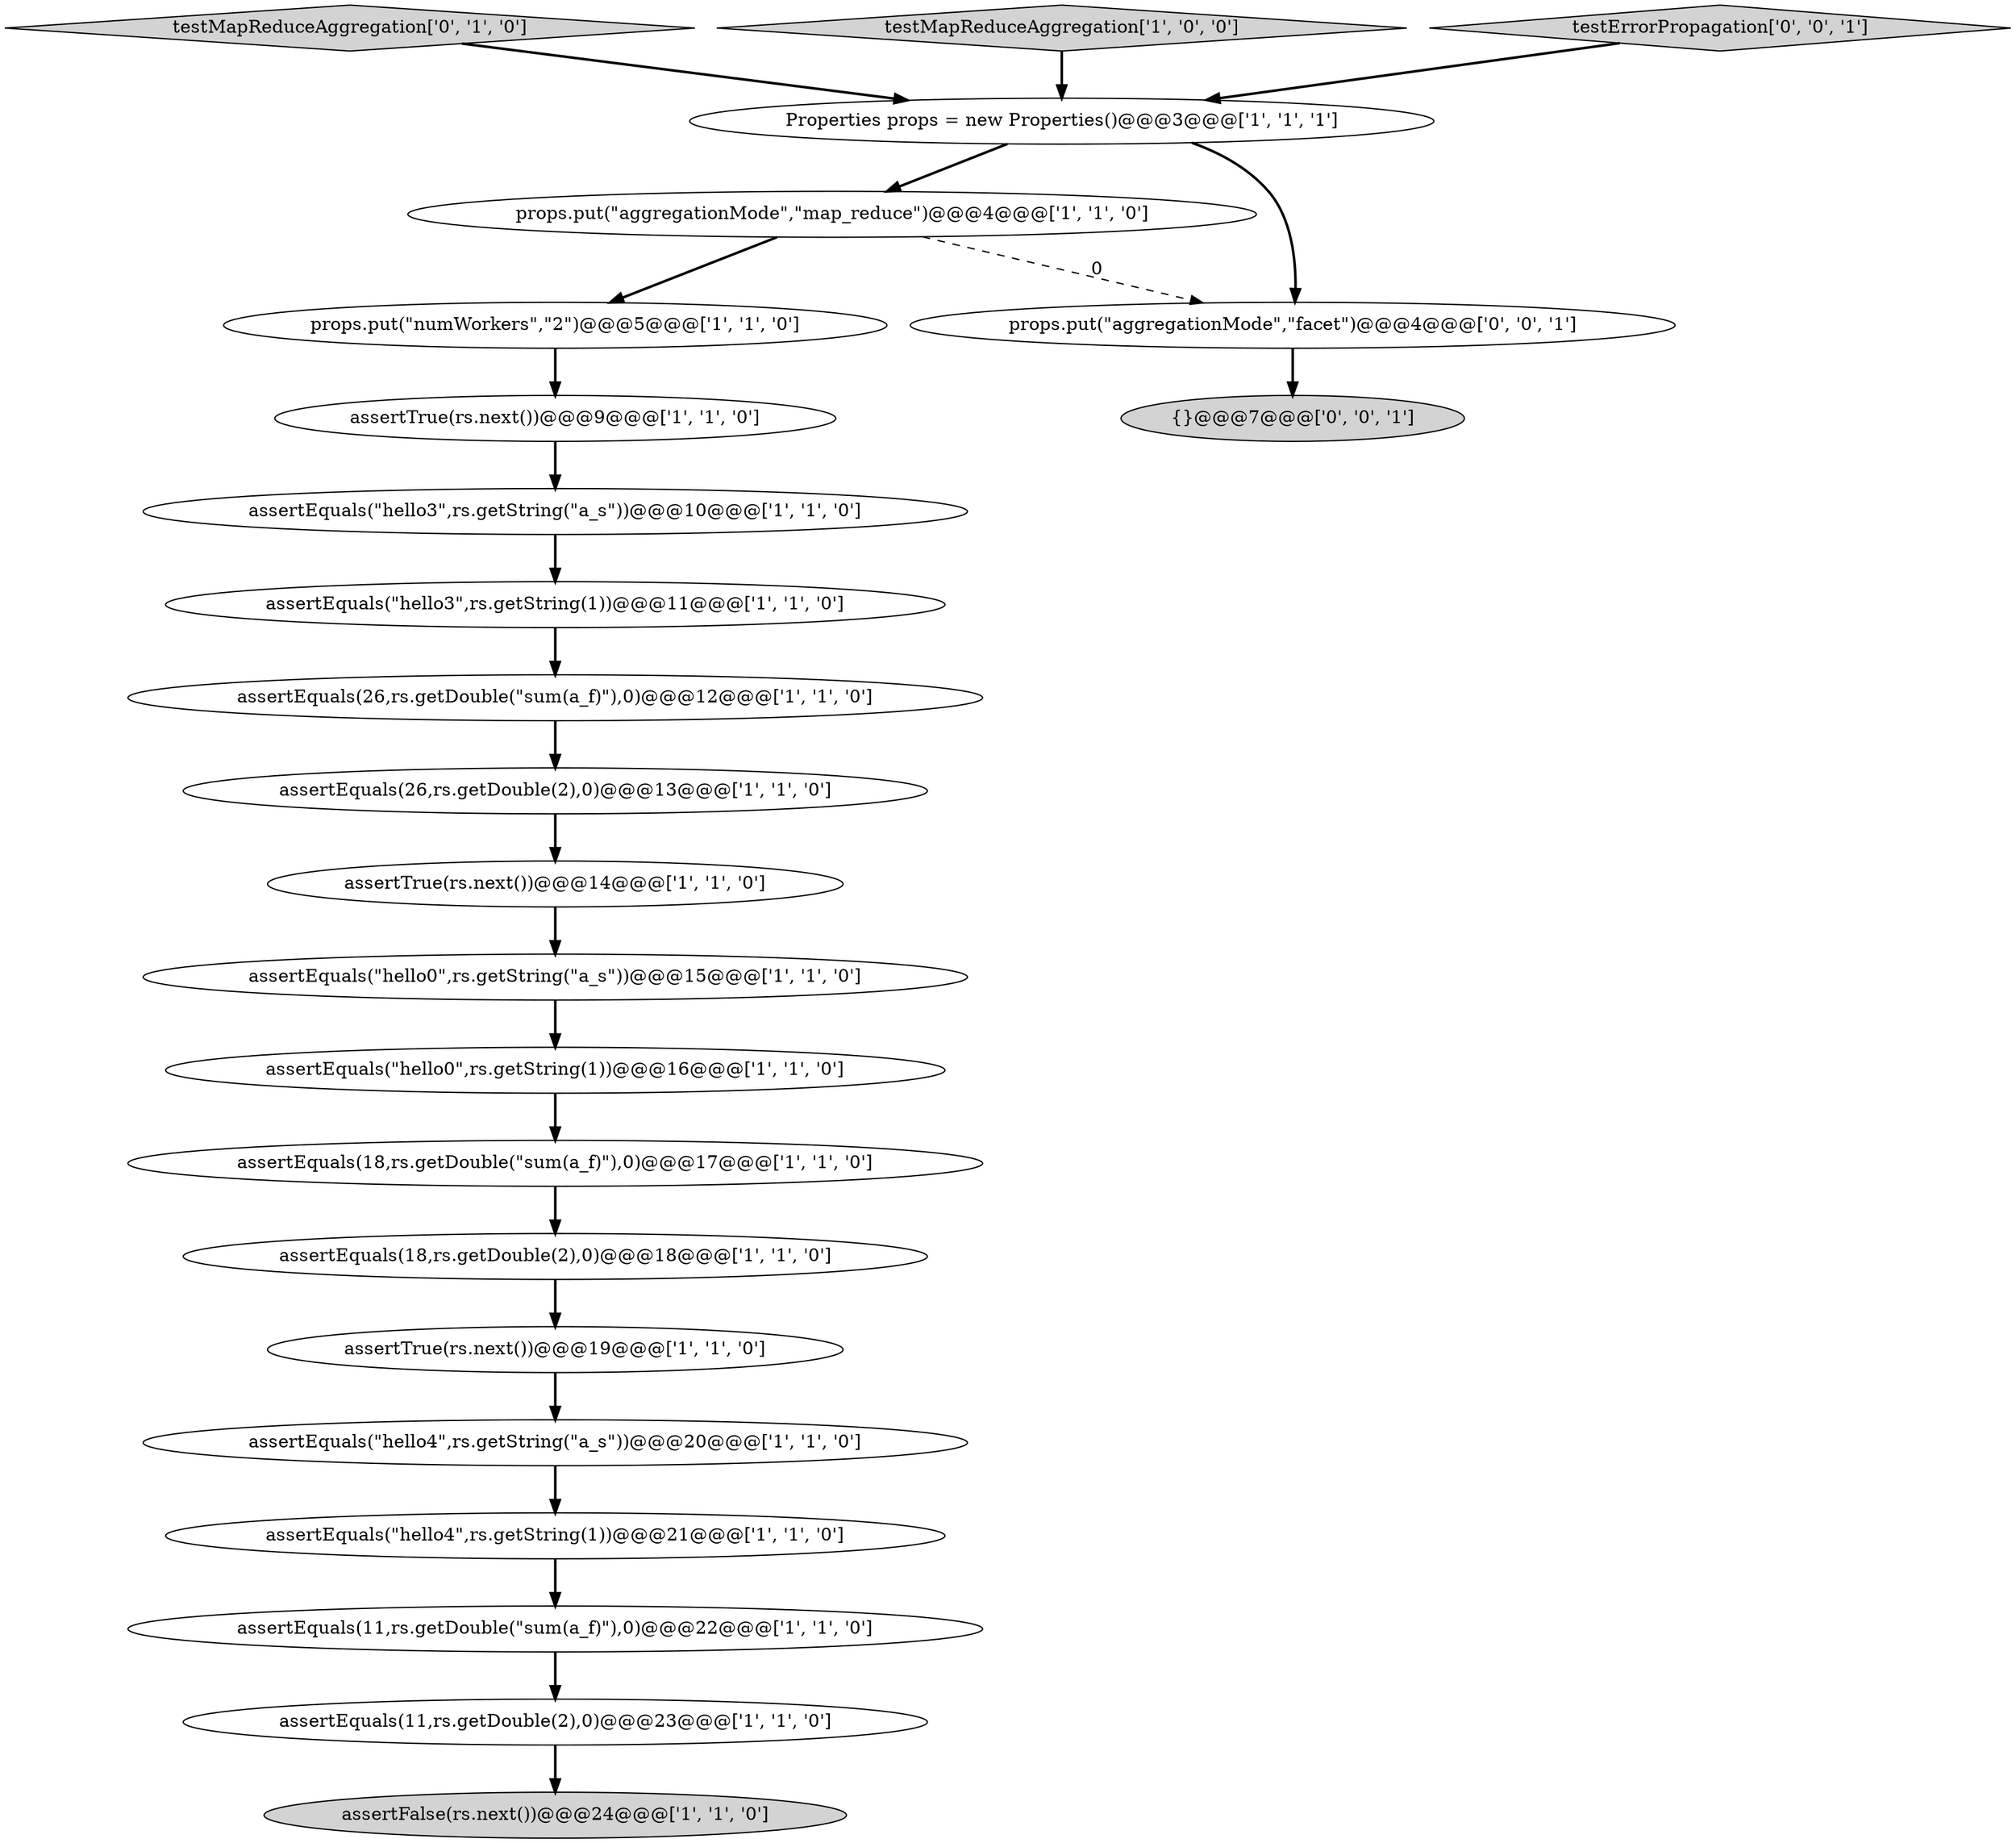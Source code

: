 digraph {
5 [style = filled, label = "assertEquals(\"hello3\",rs.getString(1))@@@11@@@['1', '1', '0']", fillcolor = white, shape = ellipse image = "AAA0AAABBB1BBB"];
17 [style = filled, label = "assertEquals(26,rs.getDouble(2),0)@@@13@@@['1', '1', '0']", fillcolor = white, shape = ellipse image = "AAA0AAABBB1BBB"];
0 [style = filled, label = "assertTrue(rs.next())@@@19@@@['1', '1', '0']", fillcolor = white, shape = ellipse image = "AAA0AAABBB1BBB"];
6 [style = filled, label = "assertFalse(rs.next())@@@24@@@['1', '1', '0']", fillcolor = lightgray, shape = ellipse image = "AAA0AAABBB1BBB"];
4 [style = filled, label = "assertEquals(\"hello3\",rs.getString(\"a_s\"))@@@10@@@['1', '1', '0']", fillcolor = white, shape = ellipse image = "AAA0AAABBB1BBB"];
18 [style = filled, label = "props.put(\"aggregationMode\",\"map_reduce\")@@@4@@@['1', '1', '0']", fillcolor = white, shape = ellipse image = "AAA0AAABBB1BBB"];
8 [style = filled, label = "assertTrue(rs.next())@@@9@@@['1', '1', '0']", fillcolor = white, shape = ellipse image = "AAA0AAABBB1BBB"];
22 [style = filled, label = "props.put(\"aggregationMode\",\"facet\")@@@4@@@['0', '0', '1']", fillcolor = white, shape = ellipse image = "AAA0AAABBB3BBB"];
10 [style = filled, label = "assertEquals(\"hello4\",rs.getString(1))@@@21@@@['1', '1', '0']", fillcolor = white, shape = ellipse image = "AAA0AAABBB1BBB"];
13 [style = filled, label = "assertEquals(18,rs.getDouble(\"sum(a_f)\"),0)@@@17@@@['1', '1', '0']", fillcolor = white, shape = ellipse image = "AAA0AAABBB1BBB"];
20 [style = filled, label = "testMapReduceAggregation['0', '1', '0']", fillcolor = lightgray, shape = diamond image = "AAA0AAABBB2BBB"];
7 [style = filled, label = "assertEquals(11,rs.getDouble(\"sum(a_f)\"),0)@@@22@@@['1', '1', '0']", fillcolor = white, shape = ellipse image = "AAA0AAABBB1BBB"];
19 [style = filled, label = "props.put(\"numWorkers\",\"2\")@@@5@@@['1', '1', '0']", fillcolor = white, shape = ellipse image = "AAA0AAABBB1BBB"];
12 [style = filled, label = "assertEquals(\"hello0\",rs.getString(1))@@@16@@@['1', '1', '0']", fillcolor = white, shape = ellipse image = "AAA0AAABBB1BBB"];
11 [style = filled, label = "assertEquals(11,rs.getDouble(2),0)@@@23@@@['1', '1', '0']", fillcolor = white, shape = ellipse image = "AAA0AAABBB1BBB"];
14 [style = filled, label = "testMapReduceAggregation['1', '0', '0']", fillcolor = lightgray, shape = diamond image = "AAA0AAABBB1BBB"];
15 [style = filled, label = "Properties props = new Properties()@@@3@@@['1', '1', '1']", fillcolor = white, shape = ellipse image = "AAA0AAABBB1BBB"];
21 [style = filled, label = "testErrorPropagation['0', '0', '1']", fillcolor = lightgray, shape = diamond image = "AAA0AAABBB3BBB"];
3 [style = filled, label = "assertEquals(18,rs.getDouble(2),0)@@@18@@@['1', '1', '0']", fillcolor = white, shape = ellipse image = "AAA0AAABBB1BBB"];
23 [style = filled, label = "{}@@@7@@@['0', '0', '1']", fillcolor = lightgray, shape = ellipse image = "AAA0AAABBB3BBB"];
16 [style = filled, label = "assertEquals(26,rs.getDouble(\"sum(a_f)\"),0)@@@12@@@['1', '1', '0']", fillcolor = white, shape = ellipse image = "AAA0AAABBB1BBB"];
1 [style = filled, label = "assertEquals(\"hello0\",rs.getString(\"a_s\"))@@@15@@@['1', '1', '0']", fillcolor = white, shape = ellipse image = "AAA0AAABBB1BBB"];
2 [style = filled, label = "assertTrue(rs.next())@@@14@@@['1', '1', '0']", fillcolor = white, shape = ellipse image = "AAA0AAABBB1BBB"];
9 [style = filled, label = "assertEquals(\"hello4\",rs.getString(\"a_s\"))@@@20@@@['1', '1', '0']", fillcolor = white, shape = ellipse image = "AAA0AAABBB1BBB"];
0->9 [style = bold, label=""];
7->11 [style = bold, label=""];
18->22 [style = dashed, label="0"];
2->1 [style = bold, label=""];
21->15 [style = bold, label=""];
11->6 [style = bold, label=""];
18->19 [style = bold, label=""];
16->17 [style = bold, label=""];
9->10 [style = bold, label=""];
15->18 [style = bold, label=""];
10->7 [style = bold, label=""];
22->23 [style = bold, label=""];
19->8 [style = bold, label=""];
3->0 [style = bold, label=""];
15->22 [style = bold, label=""];
5->16 [style = bold, label=""];
12->13 [style = bold, label=""];
17->2 [style = bold, label=""];
13->3 [style = bold, label=""];
1->12 [style = bold, label=""];
14->15 [style = bold, label=""];
8->4 [style = bold, label=""];
20->15 [style = bold, label=""];
4->5 [style = bold, label=""];
}
